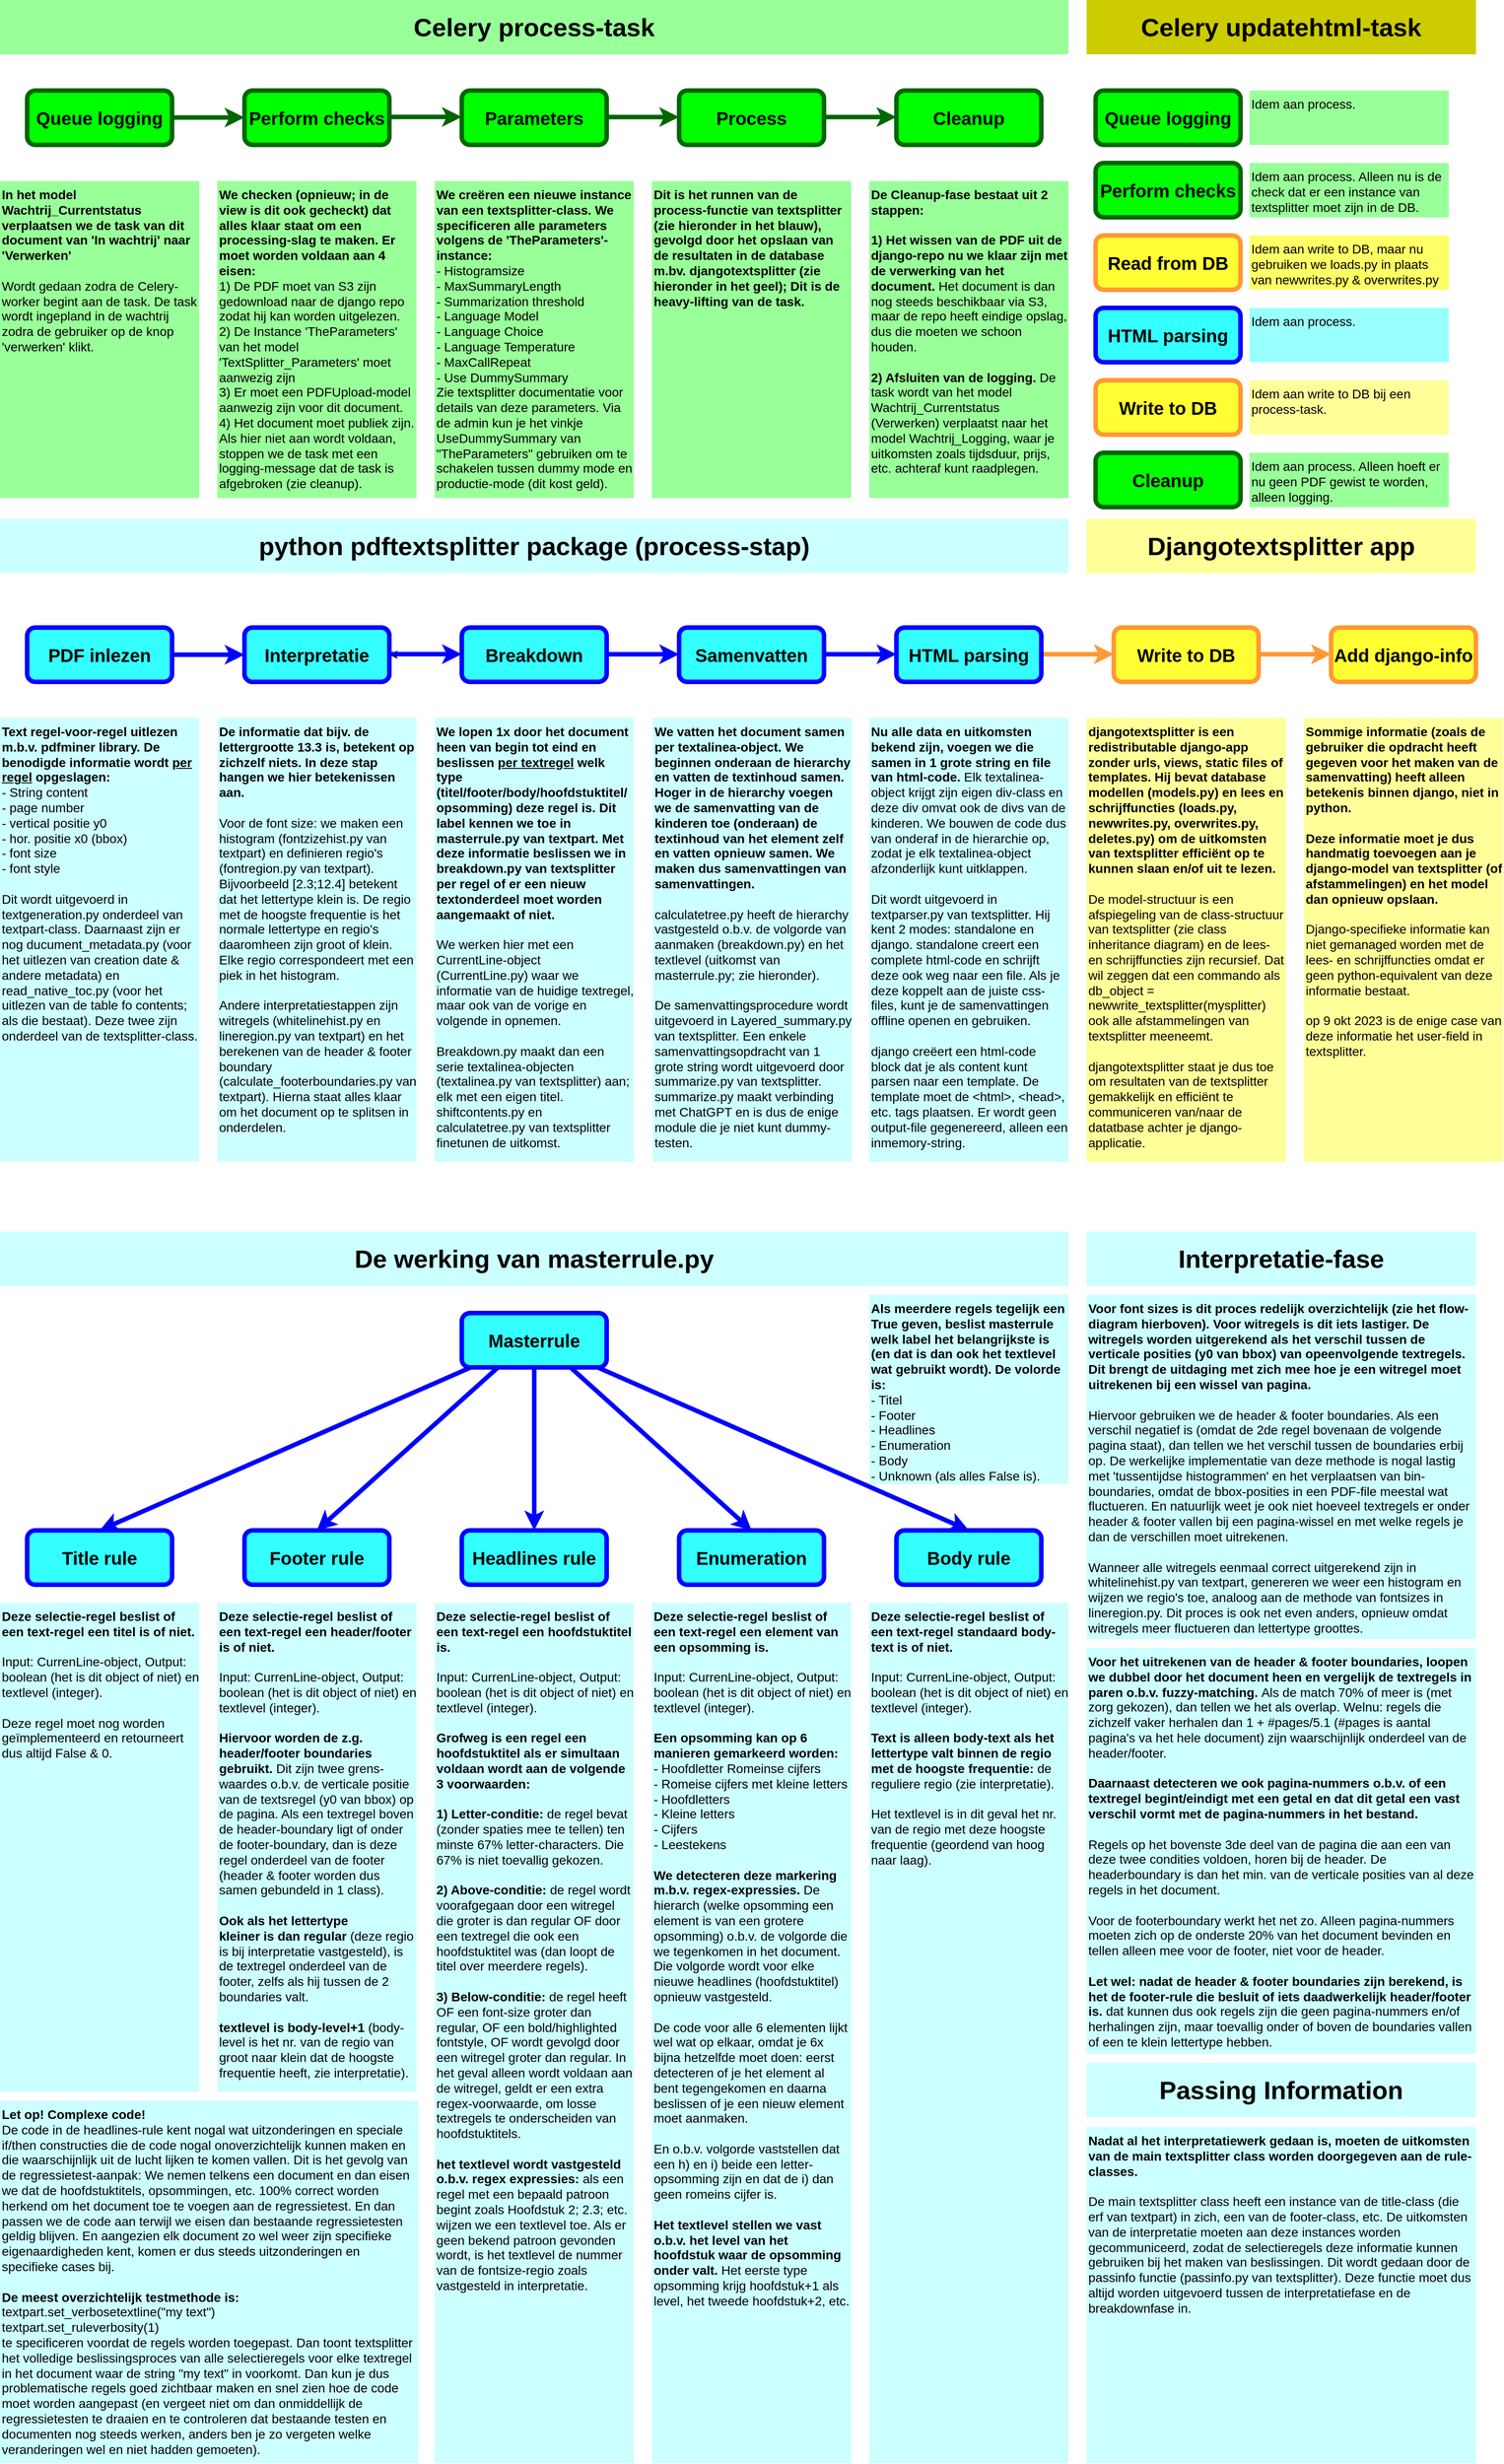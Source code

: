 <mxfile version="22.0.4" type="device">
  <diagram id="5iNx0ZU46_tYuDRQRulb" name="Page-1">
    <mxGraphModel dx="1605" dy="2081" grid="0" gridSize="10" guides="1" tooltips="1" connect="1" arrows="1" fold="1" page="0" pageScale="1" pageWidth="827" pageHeight="1169" math="0" shadow="0">
      <root>
        <mxCell id="0" />
        <mxCell id="1" parent="0" />
        <mxCell id="I-dlYKEXNDgs5K42s7pv-1" style="edgeStyle=orthogonalEdgeStyle;rounded=0;orthogonalLoop=1;jettySize=auto;html=1;exitX=1;exitY=0.5;exitDx=0;exitDy=0;entryX=0;entryY=0.5;entryDx=0;entryDy=0;strokeColor=#0000FF;strokeWidth=5;" parent="1" source="I-dlYKEXNDgs5K42s7pv-2" target="I-dlYKEXNDgs5K42s7pv-4" edge="1">
          <mxGeometry relative="1" as="geometry" />
        </mxCell>
        <mxCell id="I-dlYKEXNDgs5K42s7pv-2" value="PDF inlezen" style="rounded=1;whiteSpace=wrap;html=1;fontSize=20;fillColor=#33FFFF;strokeColor=#0000FF;strokeWidth=5;fontStyle=1" parent="1" vertex="1">
          <mxGeometry x="60" y="-377" width="160" height="60" as="geometry" />
        </mxCell>
        <mxCell id="I-dlYKEXNDgs5K42s7pv-3" value="python pdftextsplitter package (process-stap)" style="rounded=0;whiteSpace=wrap;html=1;fontSize=28;fontStyle=1;strokeColor=none;fillColor=#CCFFFF;" parent="1" vertex="1">
          <mxGeometry x="30" y="-497" width="1180" height="60" as="geometry" />
        </mxCell>
        <mxCell id="I-dlYKEXNDgs5K42s7pv-4" value="Interpretatie" style="rounded=1;whiteSpace=wrap;html=1;fontSize=20;fillColor=#33FFFF;strokeColor=#0000FF;strokeWidth=5;fontStyle=1" parent="1" vertex="1">
          <mxGeometry x="300" y="-377" width="160" height="60" as="geometry" />
        </mxCell>
        <mxCell id="I-dlYKEXNDgs5K42s7pv-5" value="" style="edgeStyle=orthogonalEdgeStyle;rounded=0;orthogonalLoop=1;jettySize=auto;html=1;" parent="1" source="I-dlYKEXNDgs5K42s7pv-6" target="I-dlYKEXNDgs5K42s7pv-55" edge="1">
          <mxGeometry relative="1" as="geometry" />
        </mxCell>
        <mxCell id="I-dlYKEXNDgs5K42s7pv-6" value="Breakdown" style="rounded=1;whiteSpace=wrap;html=1;fontSize=20;fillColor=#33FFFF;strokeColor=#0000FF;strokeWidth=5;fontStyle=1" parent="1" vertex="1">
          <mxGeometry x="540" y="-377" width="160" height="60" as="geometry" />
        </mxCell>
        <mxCell id="I-dlYKEXNDgs5K42s7pv-7" value="Samenvatten" style="rounded=1;whiteSpace=wrap;html=1;fontSize=20;fillColor=#33FFFF;strokeColor=#0000FF;strokeWidth=5;fontStyle=1" parent="1" vertex="1">
          <mxGeometry x="780" y="-377" width="160" height="60" as="geometry" />
        </mxCell>
        <mxCell id="I-dlYKEXNDgs5K42s7pv-9" style="edgeStyle=orthogonalEdgeStyle;rounded=0;orthogonalLoop=1;jettySize=auto;html=1;exitX=1;exitY=0.5;exitDx=0;exitDy=0;entryX=0;entryY=0.5;entryDx=0;entryDy=0;strokeColor=#0000FF;strokeWidth=5;" parent="1" edge="1">
          <mxGeometry relative="1" as="geometry">
            <mxPoint x="700" y="-347.5" as="sourcePoint" />
            <mxPoint x="780" y="-347.5" as="targetPoint" />
          </mxGeometry>
        </mxCell>
        <mxCell id="I-dlYKEXNDgs5K42s7pv-10" style="edgeStyle=orthogonalEdgeStyle;rounded=0;orthogonalLoop=1;jettySize=auto;html=1;exitX=1;exitY=0.5;exitDx=0;exitDy=0;entryX=0;entryY=0.5;entryDx=0;entryDy=0;strokeColor=#0000FF;strokeWidth=5;" parent="1" edge="1">
          <mxGeometry relative="1" as="geometry">
            <mxPoint x="940" y="-347.5" as="sourcePoint" />
            <mxPoint x="1020" y="-347.5" as="targetPoint" />
          </mxGeometry>
        </mxCell>
        <mxCell id="I-dlYKEXNDgs5K42s7pv-11" value="Djangotextsplitter app" style="rounded=0;whiteSpace=wrap;html=1;fontSize=28;fontStyle=1;strokeColor=none;fillColor=#FFFF99;" parent="1" vertex="1">
          <mxGeometry x="1230" y="-497" width="430" height="60" as="geometry" />
        </mxCell>
        <mxCell id="I-dlYKEXNDgs5K42s7pv-12" value="Write to DB" style="rounded=1;whiteSpace=wrap;html=1;fontSize=20;fillColor=#FFFF33;strokeColor=#FF9933;strokeWidth=5;fontStyle=1" parent="1" vertex="1">
          <mxGeometry x="1260" y="-377" width="160" height="60" as="geometry" />
        </mxCell>
        <mxCell id="I-dlYKEXNDgs5K42s7pv-13" value="Add django-info" style="rounded=1;whiteSpace=wrap;html=1;fontSize=20;fillColor=#FFFF33;strokeColor=#FF9933;strokeWidth=5;fontStyle=1" parent="1" vertex="1">
          <mxGeometry x="1500" y="-377" width="160" height="60" as="geometry" />
        </mxCell>
        <mxCell id="I-dlYKEXNDgs5K42s7pv-14" style="edgeStyle=orthogonalEdgeStyle;rounded=0;orthogonalLoop=1;jettySize=auto;html=1;exitX=1;exitY=0.5;exitDx=0;exitDy=0;entryX=0;entryY=0.5;entryDx=0;entryDy=0;strokeColor=#FF9933;strokeWidth=5;" parent="1" edge="1">
          <mxGeometry relative="1" as="geometry">
            <mxPoint x="1180" y="-347.5" as="sourcePoint" />
            <mxPoint x="1260" y="-347.5" as="targetPoint" />
          </mxGeometry>
        </mxCell>
        <mxCell id="I-dlYKEXNDgs5K42s7pv-15" style="edgeStyle=orthogonalEdgeStyle;rounded=0;orthogonalLoop=1;jettySize=auto;html=1;exitX=1;exitY=0.5;exitDx=0;exitDy=0;entryX=0;entryY=0.5;entryDx=0;entryDy=0;strokeColor=#FF9933;strokeWidth=5;" parent="1" edge="1">
          <mxGeometry relative="1" as="geometry">
            <mxPoint x="1420" y="-347.5" as="sourcePoint" />
            <mxPoint x="1500" y="-347.5" as="targetPoint" />
          </mxGeometry>
        </mxCell>
        <mxCell id="I-dlYKEXNDgs5K42s7pv-16" value="HTML parsing" style="rounded=1;whiteSpace=wrap;html=1;fontSize=20;fillColor=#33FFFF;strokeColor=#0000FF;strokeWidth=5;fontStyle=1" parent="1" vertex="1">
          <mxGeometry x="1020" y="-377" width="160" height="60" as="geometry" />
        </mxCell>
        <mxCell id="I-dlYKEXNDgs5K42s7pv-17" value="&lt;div&gt;&lt;b&gt;Text regel-voor-regel uitlezen m.b.v. pdfminer library. De benodigde informatie wordt &lt;u&gt;per regel&lt;/u&gt; opgeslagen:&lt;/b&gt;&lt;/div&gt;&lt;div&gt;- String content&lt;/div&gt;&lt;div&gt;- page number&lt;/div&gt;&lt;div&gt;- vertical positie y0&lt;/div&gt;&lt;div&gt;- hor. positie x0 (bbox)&lt;/div&gt;&lt;div&gt;- font size&lt;/div&gt;&lt;div&gt;- font style&lt;br&gt;&lt;/div&gt;&lt;div&gt;&lt;br&gt;&lt;/div&gt;&lt;div&gt;Dit wordt uitgevoerd in textgeneration.py onderdeel van textpart-class. Daarnaast zijn er nog ducument_metadata.py (voor het uitlezen van creation date &amp;amp; andere metadata) en read_native_toc.py (voor het uitlezen van de table fo contents; als die bestaat). Deze twee zijn onderdeel van de textsplitter-class.&lt;/div&gt;" style="rounded=0;whiteSpace=wrap;html=1;fontSize=14;fontStyle=0;strokeColor=none;fillColor=#CCFFFF;align=left;verticalAlign=top;" parent="1" vertex="1">
          <mxGeometry x="30" y="-277" width="220" height="490" as="geometry" />
        </mxCell>
        <mxCell id="I-dlYKEXNDgs5K42s7pv-18" value="&lt;div&gt;&lt;b&gt;De informatie dat bijv. de lettergrootte 13.3 is, betekent op zichzelf niets. In deze stap hangen we hier betekenissen aan. &lt;/b&gt;&lt;br&gt;&lt;/div&gt;&lt;div&gt;&lt;br&gt;&lt;/div&gt;&lt;div&gt;Voor de font size: we maken een histogram (fontzizehist.py van textpart) en definieren regio&#39;s (fontregion.py van textpart). Bijvoorbeeld [2.3;12.4] betekent dat het lettertype klein is. De regio met de hoogste frequentie is het normale lettertype en regio&#39;s daaromheen zijn groot of klein. Elke regio correspondeert met een piek in het histogram.&lt;/div&gt;&lt;div&gt;&lt;br&gt;&lt;/div&gt;&lt;div&gt;Andere interpretatiestappen zijn witregels (whitelinehist.py en lineregion.py van textpart) en het berekenen van de header &amp;amp; footer boundary (calculate_footerboundaries.py van textpart). Hierna staat alles klaar om het document op te splitsen in onderdelen.&lt;br&gt;&lt;/div&gt;&lt;div&gt;&lt;br&gt;&lt;/div&gt;" style="rounded=0;whiteSpace=wrap;html=1;fontSize=14;fontStyle=0;strokeColor=none;fillColor=#CCFFFF;align=left;verticalAlign=top;" parent="1" vertex="1">
          <mxGeometry x="270" y="-277" width="220" height="490" as="geometry" />
        </mxCell>
        <mxCell id="I-dlYKEXNDgs5K42s7pv-19" value="&lt;div&gt;&lt;b&gt;We lopen 1x door het document heen van begin tot eind en beslissen &lt;u&gt;per textregel&lt;/u&gt; welk type (titel/footer/body/hoofdstuktitel/&lt;/b&gt;&lt;/div&gt;&lt;div&gt;&lt;b&gt;opsomming) deze regel is. Dit label kennen we toe in masterrule.py van textpart. Met deze informatie beslissen we in breakdown.py van textsplitter per regel of er een nieuw textonderdeel moet worden aangemaakt of niet.&lt;/b&gt;&lt;/div&gt;&lt;div&gt;&lt;br&gt;&lt;/div&gt;&lt;div&gt;We werken hier met een CurrentLine-object (CurrentLine.py) waar we informatie van de huidige textregel, maar ook van de vorige en volgende in opnemen. &lt;br&gt;&lt;/div&gt;&lt;div&gt;&lt;br&gt;&lt;/div&gt;&lt;div&gt;Breakdown.py maakt dan een serie textalinea-objecten (textalinea.py van textsplitter) aan; elk met een eigen titel. shiftcontents.py en calculatetree.py van textsplitter finetunen de uitkomst.&lt;br&gt;&lt;/div&gt;" style="rounded=0;whiteSpace=wrap;html=1;fontSize=14;fontStyle=0;strokeColor=none;fillColor=#CCFFFF;align=left;verticalAlign=top;" parent="1" vertex="1">
          <mxGeometry x="510" y="-277" width="220" height="490" as="geometry" />
        </mxCell>
        <mxCell id="I-dlYKEXNDgs5K42s7pv-20" value="&lt;div&gt;&lt;b&gt;We vatten het document samen per textalinea-object.&amp;nbsp;&lt;span style=&quot;background-color: initial;&quot;&gt;We beginnen onderaan de hierarchy en vatten de textinhoud samen. Hoger in de hierarchy voegen we de samenvatting van de kinderen toe (onderaan) de textinhoud van het element zelf en vatten opnieuw samen. We maken dus samenvattingen van samenvattingen.&lt;/span&gt;&lt;/b&gt;&lt;/div&gt;&lt;div&gt;&lt;br&gt;&lt;/div&gt;&lt;div&gt;&lt;div style=&quot;border-color: var(--border-color);&quot;&gt;calculatetree.py heeft de hierarchy vastgesteld o.b.v. de volgorde van aanmaken (breakdown.py) en het textlevel (uitkomst van masterrule.py; zie hieronder).&lt;b style=&quot;border-color: var(--border-color);&quot;&gt;&amp;nbsp;&lt;/b&gt;&lt;/div&gt;&lt;/div&gt;&lt;div&gt;&lt;br&gt;&lt;/div&gt;&lt;div&gt;De samenvattingsprocedure wordt uitgevoerd in Layered_summary.py van textsplitter. Een enkele samenvattingsopdracht van 1 grote string wordt uitgevoerd door summarize.py van textsplitter. summarize.py maakt verbinding met ChatGPT en is dus de enige module die je niet kunt dummy-testen.&lt;br&gt;&lt;/div&gt;" style="rounded=0;whiteSpace=wrap;html=1;fontSize=14;fontStyle=0;strokeColor=none;fillColor=#CCFFFF;align=left;verticalAlign=top;" parent="1" vertex="1">
          <mxGeometry x="751" y="-277" width="220" height="490" as="geometry" />
        </mxCell>
        <mxCell id="I-dlYKEXNDgs5K42s7pv-21" value="&lt;div&gt;&lt;b&gt;Nu alle data en uitkomsten bekend zijn, voegen we die samen in 1 grote string en file van html-code.&lt;/b&gt; Elk textalinea-object krijgt zijn eigen div-class en deze div omvat ook de divs van de kinderen. We bouwen de code dus van onderaf in de hierarchie op, zodat je elk textalinea-object afzonderlijk kunt uitklappen.&lt;/div&gt;&lt;div&gt;&lt;br&gt;&lt;/div&gt;&lt;div&gt;Dit wordt uitgevoerd in textparser.py van textsplitter. Hij kent 2 modes: standalone en django. standalone creert een complete html-code en schrijft deze ook weg naar een file. Als je deze koppelt aan de juiste css-files, kunt je de samenvattingen offline openen en gebruiken.&lt;/div&gt;&lt;div&gt;&lt;br&gt;&lt;/div&gt;&lt;div&gt;django creëert een html-code block dat je als content kunt parsen naar een template. De template moet de &amp;lt;html&amp;gt;, &amp;lt;head&amp;gt;, etc. tags plaatsen. Er wordt geen output-file gegenereerd, alleen een inmemory-string.&lt;br&gt;&lt;/div&gt;" style="rounded=0;whiteSpace=wrap;html=1;fontSize=14;fontStyle=0;strokeColor=none;fillColor=#CCFFFF;align=left;verticalAlign=top;" parent="1" vertex="1">
          <mxGeometry x="990" y="-277" width="220" height="490" as="geometry" />
        </mxCell>
        <mxCell id="I-dlYKEXNDgs5K42s7pv-22" value="&lt;div&gt;&lt;b&gt;djangotextsplitter is een redistributable django-app zonder urls, views, static files of templates. Hij bevat database modellen (models.py) en lees en schrijffuncties (loads.py, newwrites.py, overwrites.py, deletes.py) om de uitkomsten van textsplitter efficiënt op te kunnen slaan en/of uit te lezen.&lt;/b&gt;&lt;/div&gt;&lt;div&gt;&lt;br&gt;&lt;/div&gt;&lt;div&gt;De model-structuur is een afspiegeling van de class-structuur van textsplitter (zie class inheritance diagram) en de lees- en schrijffuncties zijn recursief. Dat wil zeggen dat een commando als&lt;/div&gt;&lt;div&gt;db_object = newwrite_textsplitter(mysplitter) ook alle afstammelingen van textsplitter meeneemt. &lt;br&gt;&lt;/div&gt;&lt;div&gt;&lt;br&gt;&lt;/div&gt;&lt;div&gt;djangotextsplitter staat je dus toe om resultaten van de textsplitter gemakkelijk en efficiënt te communiceren van/naar de datatbase achter je django-applicatie.&lt;br&gt;&lt;/div&gt;" style="rounded=0;whiteSpace=wrap;html=1;fontSize=14;fontStyle=0;strokeColor=none;fillColor=#FFFF99;align=left;verticalAlign=top;fontColor=#000000;" parent="1" vertex="1">
          <mxGeometry x="1230" y="-277" width="220" height="490" as="geometry" />
        </mxCell>
        <mxCell id="I-dlYKEXNDgs5K42s7pv-24" value="De werking van masterrule.py" style="rounded=0;whiteSpace=wrap;html=1;fontSize=28;fontStyle=1;strokeColor=none;fillColor=#CCFFFF;" parent="1" vertex="1">
          <mxGeometry x="30" y="290" width="1180" height="60" as="geometry" />
        </mxCell>
        <mxCell id="I-dlYKEXNDgs5K42s7pv-25" value="Masterrule" style="rounded=1;whiteSpace=wrap;html=1;fontSize=20;fillColor=#33FFFF;strokeColor=#0000FF;strokeWidth=5;fontStyle=1" parent="1" vertex="1">
          <mxGeometry x="540" y="380" width="160" height="60" as="geometry" />
        </mxCell>
        <mxCell id="I-dlYKEXNDgs5K42s7pv-26" value="Title rule" style="rounded=1;whiteSpace=wrap;html=1;fontSize=20;fillColor=#33FFFF;strokeColor=#0000FF;strokeWidth=5;fontStyle=1" parent="1" vertex="1">
          <mxGeometry x="60" y="620" width="160" height="60" as="geometry" />
        </mxCell>
        <mxCell id="I-dlYKEXNDgs5K42s7pv-27" value="Footer rule" style="rounded=1;whiteSpace=wrap;html=1;fontSize=20;fillColor=#33FFFF;strokeColor=#0000FF;strokeWidth=5;fontStyle=1" parent="1" vertex="1">
          <mxGeometry x="300" y="620" width="160" height="60" as="geometry" />
        </mxCell>
        <mxCell id="I-dlYKEXNDgs5K42s7pv-28" value="Headlines rule" style="rounded=1;whiteSpace=wrap;html=1;fontSize=20;fillColor=#33FFFF;strokeColor=#0000FF;strokeWidth=5;fontStyle=1" parent="1" vertex="1">
          <mxGeometry x="540" y="620" width="160" height="60" as="geometry" />
        </mxCell>
        <mxCell id="I-dlYKEXNDgs5K42s7pv-29" value="Enumeration" style="rounded=1;whiteSpace=wrap;html=1;fontSize=20;fillColor=#33FFFF;strokeColor=#0000FF;strokeWidth=5;fontStyle=1" parent="1" vertex="1">
          <mxGeometry x="780" y="620" width="160" height="60" as="geometry" />
        </mxCell>
        <mxCell id="I-dlYKEXNDgs5K42s7pv-30" value="Body rule" style="rounded=1;whiteSpace=wrap;html=1;fontSize=20;fillColor=#33FFFF;strokeColor=#0000FF;strokeWidth=5;fontStyle=1" parent="1" vertex="1">
          <mxGeometry x="1020" y="620" width="160" height="60" as="geometry" />
        </mxCell>
        <mxCell id="I-dlYKEXNDgs5K42s7pv-31" value="" style="endArrow=classic;html=1;rounded=0;entryX=0.5;entryY=0;entryDx=0;entryDy=0;strokeColor=#0000FF;strokeWidth=5;" parent="1" target="I-dlYKEXNDgs5K42s7pv-26" edge="1">
          <mxGeometry width="50" height="50" relative="1" as="geometry">
            <mxPoint x="550" y="440" as="sourcePoint" />
            <mxPoint x="670" y="385" as="targetPoint" />
          </mxGeometry>
        </mxCell>
        <mxCell id="I-dlYKEXNDgs5K42s7pv-32" value="" style="endArrow=classic;html=1;rounded=0;entryX=0.5;entryY=0;entryDx=0;entryDy=0;exitX=0.25;exitY=1;exitDx=0;exitDy=0;strokeColor=#0000FF;strokeWidth=5;" parent="1" source="I-dlYKEXNDgs5K42s7pv-25" edge="1">
          <mxGeometry width="50" height="50" relative="1" as="geometry">
            <mxPoint x="780" y="440" as="sourcePoint" />
            <mxPoint x="380" y="620" as="targetPoint" />
          </mxGeometry>
        </mxCell>
        <mxCell id="I-dlYKEXNDgs5K42s7pv-33" value="" style="endArrow=classic;html=1;rounded=0;exitX=0.5;exitY=1;exitDx=0;exitDy=0;strokeColor=#0000FF;strokeWidth=5;entryX=0.5;entryY=0;entryDx=0;entryDy=0;" parent="1" source="I-dlYKEXNDgs5K42s7pv-25" target="I-dlYKEXNDgs5K42s7pv-28" edge="1">
          <mxGeometry width="50" height="50" relative="1" as="geometry">
            <mxPoint x="590" y="450" as="sourcePoint" />
            <mxPoint x="620" y="610" as="targetPoint" />
          </mxGeometry>
        </mxCell>
        <mxCell id="I-dlYKEXNDgs5K42s7pv-34" value="" style="endArrow=classic;html=1;rounded=0;entryX=0.5;entryY=0;entryDx=0;entryDy=0;exitX=0.75;exitY=1;exitDx=0;exitDy=0;strokeColor=#0000FF;strokeWidth=5;" parent="1" source="I-dlYKEXNDgs5K42s7pv-25" target="I-dlYKEXNDgs5K42s7pv-29" edge="1">
          <mxGeometry width="50" height="50" relative="1" as="geometry">
            <mxPoint x="590" y="450" as="sourcePoint" />
            <mxPoint x="390" y="630" as="targetPoint" />
          </mxGeometry>
        </mxCell>
        <mxCell id="I-dlYKEXNDgs5K42s7pv-35" value="" style="endArrow=classic;html=1;rounded=0;entryX=0.5;entryY=0;entryDx=0;entryDy=0;strokeColor=#0000FF;strokeWidth=5;" parent="1" target="I-dlYKEXNDgs5K42s7pv-30" edge="1">
          <mxGeometry width="50" height="50" relative="1" as="geometry">
            <mxPoint x="690" y="440" as="sourcePoint" />
            <mxPoint x="1000" y="610" as="targetPoint" />
          </mxGeometry>
        </mxCell>
        <mxCell id="I-dlYKEXNDgs5K42s7pv-36" value="&lt;div&gt;&lt;b&gt;Deze selectie-regel beslist of een text-regel een titel is of niet.&lt;br&gt;&lt;/b&gt;&lt;/div&gt;&lt;div&gt;&lt;br&gt;&lt;/div&gt;&lt;div&gt;Input: CurrenLine-object, Output: boolean (het is dit object of niet) en textlevel (integer).&lt;/div&gt;&lt;div&gt;&lt;br&gt;&lt;/div&gt;&lt;div&gt;Deze regel moet nog worden geïmplementeerd en retourneert dus altijd False &amp;amp; 0.&lt;br&gt;&lt;/div&gt;" style="rounded=0;whiteSpace=wrap;html=1;fontSize=14;fontStyle=0;strokeColor=none;fillColor=#CCFFFF;align=left;verticalAlign=top;" parent="1" vertex="1">
          <mxGeometry x="30" y="700" width="220" height="540" as="geometry" />
        </mxCell>
        <mxCell id="I-dlYKEXNDgs5K42s7pv-37" value="&lt;div&gt;&lt;b&gt;Deze selectie-regel beslist of een text-regel een header/footer is of niet.&lt;/b&gt;&lt;br&gt;&lt;/div&gt;&lt;div&gt;&lt;br&gt;&lt;/div&gt;&lt;div&gt;Input: CurrenLine-object, Output: boolean (het is dit object of niet) en textlevel (integer).&lt;/div&gt;&lt;div&gt;&lt;br&gt;&lt;/div&gt;&lt;div&gt;&lt;b&gt;Hiervoor worden de z.g. header/footer boundaries gebruikt.&lt;/b&gt; Dit zijn twee grens-waardes o.b.v. de verticale positie van de textsregel (y0 van bbox) op de pagina. Als een textregel boven de header-boundary ligt of onder de footer-boundary, dan is deze regel onderdeel van de footer (header &amp;amp; footer worden dus samen gebundeld in 1 class).&lt;/div&gt;&lt;div&gt;&lt;br&gt;&lt;/div&gt;&lt;div&gt;&lt;b&gt;Ook als het lettertype &lt;br&gt;&lt;/b&gt;&lt;/div&gt;&lt;div&gt;&lt;b&gt;kleiner is dan regular&lt;/b&gt; (deze regio is bij interpretatie vastgesteld), is de textregel onderdeel van de footer, zelfs als hij tussen de 2 boundaries valt. &lt;br&gt;&lt;/div&gt;&lt;div&gt;&lt;br&gt;&lt;/div&gt;&lt;div&gt;&lt;b&gt;textlevel is body-level+1&lt;/b&gt; (body-level is het nr. van de regio van groot naar klein dat de hoogste frequentie heeft, zie interpretatie).&lt;br&gt;&lt;/div&gt;" style="rounded=0;whiteSpace=wrap;html=1;fontSize=14;fontStyle=0;strokeColor=none;fillColor=#CCFFFF;align=left;verticalAlign=top;" parent="1" vertex="1">
          <mxGeometry x="270" y="700" width="220" height="540" as="geometry" />
        </mxCell>
        <mxCell id="I-dlYKEXNDgs5K42s7pv-38" value="&lt;div style=&quot;border-color: var(--border-color);&quot;&gt;&lt;b&gt;Deze selectie-regel beslist of een text-regel een hoofdstuktitel is.&lt;/b&gt;&lt;br&gt;&lt;/div&gt;&lt;div style=&quot;border-color: var(--border-color);&quot;&gt;&lt;br&gt;&lt;/div&gt;&lt;div style=&quot;border-color: var(--border-color);&quot;&gt;Input: CurrenLine-object, Output: boolean (het is dit object of niet) en textlevel (integer).&lt;/div&gt;&lt;div style=&quot;border-color: var(--border-color);&quot;&gt;&lt;br style=&quot;border-color: var(--border-color);&quot;&gt;&lt;/div&gt;&lt;div style=&quot;border-color: var(--border-color);&quot;&gt;&lt;b&gt;Grofweg is een regel een hoofdstuktitel als er simultaan voldaan wordt aan de volgende 3 voorwaarden:&lt;/b&gt;&lt;/div&gt;&lt;div style=&quot;border-color: var(--border-color);&quot;&gt;&lt;br style=&quot;border-color: var(--border-color);&quot;&gt;&lt;/div&gt;&lt;div style=&quot;border-color: var(--border-color);&quot;&gt;&lt;b&gt;1) Letter-conditie:&lt;/b&gt; de regel bevat (zonder spaties mee te tellen) ten minste 67% letter-characters. Die 67% is niet toevallig gekozen.&lt;/div&gt;&lt;div style=&quot;border-color: var(--border-color);&quot;&gt;&lt;br style=&quot;border-color: var(--border-color);&quot;&gt;&lt;/div&gt;&lt;div style=&quot;border-color: var(--border-color);&quot;&gt;&lt;b&gt;2) Above-conditie: &lt;/b&gt;de regel wordt voorafgegaan door een witregel die groter is dan regular OF door een textregel die ook een hoofdstuktitel was (dan loopt de titel over meerdere regels).&lt;/div&gt;&lt;div style=&quot;border-color: var(--border-color);&quot;&gt;&lt;br style=&quot;border-color: var(--border-color);&quot;&gt;&lt;/div&gt;&lt;div style=&quot;border-color: var(--border-color);&quot;&gt;&lt;b&gt;3) Below-conditie: &lt;/b&gt;de regel heeft OF een font-size groter dan regular, OF een bold/highlighted fontstyle, OF wordt gevolgd door een witregel groter dan regular. In het geval alleen wordt voldaan aan de witregel, geldt er een extra regex-voorwaarde, om losse textregels te onderscheiden van hoofdstuktitels.&lt;/div&gt;&lt;div style=&quot;border-color: var(--border-color);&quot;&gt;&lt;br style=&quot;border-color: var(--border-color);&quot;&gt;&lt;/div&gt;&lt;div style=&quot;border-color: var(--border-color);&quot;&gt;&lt;b&gt;het textlevel wordt vastgesteld o.b.v. regex expressies:&lt;/b&gt; als een regel met een bepaald patroon begint zoals Hoofdstuk 2; 2.3; etc. wijzen we een textlevel toe. Als er geen bekend patroon gevonden wordt, is het textlevel de nummer van de fontsize-regio zoals vastgesteld in interpretatie.&lt;br style=&quot;border-color: var(--border-color);&quot;&gt;&lt;/div&gt;&lt;div style=&quot;border-color: var(--border-color);&quot;&gt;&lt;br style=&quot;border-color: var(--border-color);&quot;&gt;&lt;/div&gt;&lt;div style=&quot;border-color: var(--border-color);&quot;&gt;&lt;br style=&quot;border-color: var(--border-color);&quot;&gt;&lt;/div&gt;" style="rounded=0;whiteSpace=wrap;html=1;fontSize=14;fontStyle=0;strokeColor=none;fillColor=#CCFFFF;align=left;verticalAlign=top;" parent="1" vertex="1">
          <mxGeometry x="510" y="700" width="220" height="950" as="geometry" />
        </mxCell>
        <mxCell id="I-dlYKEXNDgs5K42s7pv-39" value="&lt;div style=&quot;border-color: var(--border-color);&quot;&gt;&lt;b&gt;Deze selectie-regel beslist of een text-regel standaard body-text is of niet.&lt;/b&gt;&lt;br&gt;&lt;/div&gt;&lt;div style=&quot;border-color: var(--border-color);&quot;&gt;&lt;br&gt;&lt;/div&gt;&lt;div style=&quot;border-color: var(--border-color);&quot;&gt;Input: CurrenLine-object, Output: boolean (het is dit object of niet) en textlevel (integer).&lt;/div&gt;&lt;div style=&quot;border-color: var(--border-color);&quot;&gt;&lt;br style=&quot;border-color: var(--border-color);&quot;&gt;&lt;/div&gt;&lt;div style=&quot;border-color: var(--border-color);&quot;&gt;&lt;b&gt;Text is alleen body-text als het lettertype valt binnen de regio met de hoogste frequentie:&lt;/b&gt; de reguliere regio (zie interpretatie).&lt;/div&gt;&lt;div style=&quot;border-color: var(--border-color);&quot;&gt;&lt;br style=&quot;border-color: var(--border-color);&quot;&gt;&lt;/div&gt;&lt;div style=&quot;border-color: var(--border-color);&quot;&gt;Het textlevel is in dit geval het nr. van de regio met deze hoogste frequentie (geordend van hoog naar laag).&lt;/div&gt;" style="rounded=0;whiteSpace=wrap;html=1;fontSize=14;fontStyle=0;strokeColor=none;fillColor=#CCFFFF;align=left;verticalAlign=top;" parent="1" vertex="1">
          <mxGeometry x="990" y="700" width="220" height="950" as="geometry" />
        </mxCell>
        <mxCell id="I-dlYKEXNDgs5K42s7pv-40" value="&lt;div&gt;&lt;div style=&quot;border-color: var(--border-color);&quot;&gt;&lt;b&gt;Deze selectie-regel beslist of een text-regel een element van een opsomming is.&lt;/b&gt;&lt;br&gt;&lt;/div&gt;&lt;div style=&quot;border-color: var(--border-color);&quot;&gt;&lt;br&gt;&lt;/div&gt;&lt;div style=&quot;border-color: var(--border-color);&quot;&gt;Input: CurrenLine-object, Output: boolean (het is dit object of niet) en textlevel (integer).&lt;/div&gt;&lt;div style=&quot;border-color: var(--border-color);&quot;&gt;&lt;br style=&quot;border-color: var(--border-color);&quot;&gt;&lt;/div&gt;&lt;div style=&quot;border-color: var(--border-color);&quot;&gt;&lt;b&gt;Een opsomming kan op 6 manieren gemarkeerd worden:&lt;/b&gt;&lt;/div&gt;&lt;div style=&quot;border-color: var(--border-color);&quot;&gt;- Hoofdletter Romeinse cijfers&lt;/div&gt;&lt;div style=&quot;border-color: var(--border-color);&quot;&gt;- Romeise cijfers met kleine letters&lt;/div&gt;&lt;div style=&quot;border-color: var(--border-color);&quot;&gt;- Hoofdletters&lt;br style=&quot;border-color: var(--border-color);&quot;&gt;&lt;/div&gt;&lt;div style=&quot;border-color: var(--border-color);&quot;&gt;- Kleine letters&lt;/div&gt;&lt;div style=&quot;border-color: var(--border-color);&quot;&gt;- Cijfers&lt;/div&gt;&lt;div style=&quot;border-color: var(--border-color);&quot;&gt;- Leestekens&lt;/div&gt;&lt;div style=&quot;border-color: var(--border-color);&quot;&gt;&lt;br style=&quot;border-color: var(--border-color);&quot;&gt;&lt;/div&gt;&lt;div style=&quot;border-color: var(--border-color);&quot;&gt;&lt;b&gt;We detecteren deze markering m.b.v. regex-expressies. &lt;/b&gt;De hierarch (welke opsomming een element is van een grotere opsomming) o.b.v. de volgorde die we tegenkomen in het document. Die volgorde wordt voor elke nieuwe headlines (hoofdstuktitel) opnieuw vastgesteld.&lt;/div&gt;&lt;div style=&quot;border-color: var(--border-color);&quot;&gt;&lt;br style=&quot;border-color: var(--border-color);&quot;&gt;&lt;/div&gt;&lt;div style=&quot;border-color: var(--border-color);&quot;&gt;De code voor alle 6 elementen lijkt wel wat op elkaar, omdat je 6x bijna hetzelfde moet doen: eerst detecteren of je het element al bent tegengekomen en daarna beslissen of je een nieuw element moet aanmaken.&lt;/div&gt;&lt;div style=&quot;border-color: var(--border-color);&quot;&gt;&lt;br style=&quot;border-color: var(--border-color);&quot;&gt;&lt;/div&gt;&lt;div style=&quot;border-color: var(--border-color);&quot;&gt;En o.b.v. volgorde vaststellen dat een h) en i) beide een letter-opsomming zijn en dat de i) dan geen romeins cijfer is.&lt;/div&gt;&lt;div style=&quot;border-color: var(--border-color);&quot;&gt;&lt;br style=&quot;border-color: var(--border-color);&quot;&gt;&lt;/div&gt;&lt;div style=&quot;border-color: var(--border-color);&quot;&gt;&lt;b&gt;Het textlevel stellen we vast o.b.v. het level van het hoofdstuk waar de opsomming onder valt.&lt;/b&gt; Het eerste type opsomming krijg hoofdstuk+1 als level, het tweede hoofdstuk+2, etc.&lt;/div&gt;&lt;/div&gt;" style="rounded=0;whiteSpace=wrap;html=1;fontSize=14;fontStyle=0;strokeColor=none;fillColor=#CCFFFF;align=left;verticalAlign=top;" parent="1" vertex="1">
          <mxGeometry x="750" y="700" width="220" height="950" as="geometry" />
        </mxCell>
        <mxCell id="I-dlYKEXNDgs5K42s7pv-41" value="&lt;div&gt;&lt;b&gt;Let op! Complexe code!&lt;/b&gt;&lt;br&gt;&lt;/div&gt;&lt;div&gt;De code in de headlines-rule kent nogal wat uitzonderingen en speciale if/then constructies die de code nogal onoverzichtelijk kunnen maken en die waarschijnlijk uit de lucht lijken te komen vallen. Dit is het gevolg van de regressietest-aanpak: We nemen telkens een document en dan eisen we dat de hoofdstuktitels, opsommingen, etc. 100% correct worden herkend om het document toe te voegen aan de regressietest. En dan passen we de code aan terwijl we eisen dan bestaande regressietesten geldig blijven. En aangezien elk document zo wel weer zijn specifieke eigenaardigheden kent, komen er dus steeds uitzonderingen en specifieke cases bij.&lt;/div&gt;&lt;div&gt;&lt;br&gt;&lt;/div&gt;&lt;div&gt;&lt;b&gt;De meest overzichtelijk testmethode is:&lt;/b&gt;&lt;br&gt;&lt;/div&gt;&lt;div&gt;textpart.set_verbosetextline(&quot;my text&quot;)&lt;/div&gt;&lt;div&gt;textpart.set_ruleverbosity(1)&lt;/div&gt;&lt;div&gt;te specificeren voordat de regels worden toegepast. Dan toont textsplitter het volledige beslissingsproces van alle selectieregels voor elke textregel in het document waar de string &quot;my text&quot; in voorkomt. Dan kun je dus problematische regels goed zichtbaar maken en snel zien hoe de code moet worden aangepast (en vergeet niet om dan onmiddellijk de regressietesten te draaien en te controleren dat bestaande testen en documenten nog steeds werken, anders ben je zo vergeten welke veranderingen wel en niet hadden gemoeten).&lt;br&gt;&lt;/div&gt;" style="rounded=0;whiteSpace=wrap;html=1;fontSize=14;fontStyle=0;strokeColor=none;fillColor=#CCFFFF;align=left;verticalAlign=top;" parent="1" vertex="1">
          <mxGeometry x="30" y="1250" width="462" height="400" as="geometry" />
        </mxCell>
        <mxCell id="I-dlYKEXNDgs5K42s7pv-42" style="edgeStyle=orthogonalEdgeStyle;rounded=0;orthogonalLoop=1;jettySize=auto;html=1;exitX=1;exitY=0.5;exitDx=0;exitDy=0;entryX=0;entryY=0.5;entryDx=0;entryDy=0;strokeColor=#0000FF;strokeWidth=5;" parent="1" edge="1">
          <mxGeometry relative="1" as="geometry">
            <mxPoint x="460" y="-347.63" as="sourcePoint" />
            <mxPoint x="540" y="-347.63" as="targetPoint" />
          </mxGeometry>
        </mxCell>
        <mxCell id="I-dlYKEXNDgs5K42s7pv-43" value="&lt;div&gt;&lt;b&gt;Als meerdere regels tegelijk een True geven, beslist masterrule welk label het belangrijkste is (en dat is dan ook het textlevel wat gebruikt wordt). De volorde is:&lt;/b&gt;&lt;/div&gt;&lt;div&gt;- Titel&lt;/div&gt;&lt;div&gt;- Footer&lt;/div&gt;&lt;div&gt;- Headlines&lt;/div&gt;&lt;div&gt;- Enumeration&lt;/div&gt;&lt;div&gt;- Body&lt;/div&gt;&lt;div&gt;- Unknown (als alles False is).&lt;br&gt;&lt;/div&gt;&lt;div&gt;&lt;br&gt;&lt;/div&gt;" style="rounded=0;whiteSpace=wrap;html=1;fontSize=14;fontStyle=0;strokeColor=none;fillColor=#CCFFFF;align=left;verticalAlign=top;" parent="1" vertex="1">
          <mxGeometry x="990" y="360" width="220" height="209" as="geometry" />
        </mxCell>
        <mxCell id="I-dlYKEXNDgs5K42s7pv-44" value="Interpretatie-fase" style="rounded=0;whiteSpace=wrap;html=1;fontSize=28;fontStyle=1;strokeColor=none;fillColor=#CCFFFF;" parent="1" vertex="1">
          <mxGeometry x="1230" y="290" width="430" height="60" as="geometry" />
        </mxCell>
        <mxCell id="I-dlYKEXNDgs5K42s7pv-45" value="&lt;div&gt;&lt;b&gt;Voor font sizes is dit proces redelijk overzichtelijk (zie het flow-diagram hierboven). Voor witregels is dit iets lastiger. De witregels worden uitgerekend als het verschil tussen de verticale posities (y0 van bbox) van opeenvolgende textregels. Dit brengt de uitdaging met zich mee hoe je een witregel moet uitrekenen bij een wissel van pagina.&lt;/b&gt;&lt;/div&gt;&lt;div&gt;&lt;br&gt;&lt;/div&gt;&lt;div&gt;Hiervoor gebruiken we de header &amp;amp; footer boundaries. Als een verschil negatief is (omdat de 2de regel bovenaan de volgende pagina staat), dan tellen we het verschil tussen de boundaries erbij op. De werkelijke implementatie van deze methode is nogal lastig met &#39;tussentijdse histogrammen&#39; en het verplaatsen van bin-boundaries, omdat de bbox-posities in een PDF-file meestal wat fluctueren. En natuurlijk weet je ook niet hoeveel textregels er onder header &amp;amp; footer vallen bij een pagina-wissel en met welke regels je dan de verschillen moet uitrekenen.&lt;/div&gt;&lt;div&gt;&lt;br&gt;&lt;/div&gt;&lt;div&gt;Wanneer alle witregels eenmaal correct uitgerekend zijn in whitelinehist.py van textpart, genereren we weer een histogram en wijzen we regio&#39;s toe, analoog aan de methode van fontsizes in lineregion.py. Dit proces is ook net even anders, opnieuw omdat witregels meer fluctueren dan lettertype groottes.&lt;/div&gt;&lt;div&gt;&lt;br&gt;&lt;/div&gt;" style="rounded=0;whiteSpace=wrap;html=1;fontSize=14;fontStyle=0;strokeColor=none;fillColor=#CCFFFF;align=left;verticalAlign=top;" parent="1" vertex="1">
          <mxGeometry x="1230" y="360" width="430" height="380" as="geometry" />
        </mxCell>
        <mxCell id="I-dlYKEXNDgs5K42s7pv-46" value="&lt;div&gt;&lt;b&gt;Voor het uitrekenen van de header &amp;amp; footer boundaries, loopen we dubbel door het document heen en vergelijk de textregels in paren o.b.v. fuzzy-matching. &lt;/b&gt;Als de match 70% of meer is (met zorg gekozen), dan tellen we het als overlap. Welnu: regels die zichzelf vaker herhalen dan 1 + #pages/5.1 (#pages is aantal pagina&#39;s va het hele document) zijn waarschijnlijk onderdeel van de header/footer.&lt;/div&gt;&lt;div&gt;&lt;br&gt;&lt;/div&gt;&lt;div&gt;&lt;b&gt;Daarnaast detecteren we ook pagina-nummers o.b.v. of een textregel begint/eindigt met een getal en dat dit getal een vast verschil vormt met de pagina-nummers in het bestand.&lt;/b&gt;&lt;/div&gt;&lt;div&gt;&lt;br&gt;&lt;/div&gt;&lt;div&gt;Regels op het bovenste 3de deel van de pagina die aan een van deze twee condities voldoen, horen bij de header. De headerboundary is dan het min. van de verticale posities van al deze regels in het document.&lt;/div&gt;&lt;div&gt;&lt;br&gt;&lt;/div&gt;&lt;div&gt;Voor de footerboundary werkt het net zo. Alleen pagina-nummers moeten zich op de onderste 20% van het document bevinden en tellen alleen mee voor de footer, niet voor de header.&lt;/div&gt;&lt;div&gt;&lt;br&gt;&lt;/div&gt;&lt;div&gt;&lt;b&gt;Let wel: nadat de header &amp;amp; footer boundaries zijn berekend, is het de footer-rule die besluit of iets daadwerkelijk header/footer is. &lt;/b&gt;dat kunnen dus ook regels zijn die geen pagina-nummers en/of herhalingen zijn, maar toevallig onder of boven de boundaries vallen of een te klein lettertype hebben.&lt;br&gt;&lt;/div&gt;" style="rounded=0;whiteSpace=wrap;html=1;fontSize=14;fontStyle=0;strokeColor=none;fillColor=#CCFFFF;align=left;verticalAlign=top;" parent="1" vertex="1">
          <mxGeometry x="1230" y="750" width="430" height="448" as="geometry" />
        </mxCell>
        <mxCell id="I-dlYKEXNDgs5K42s7pv-47" value="&lt;b&gt;Nadat al het interpretatiewerk gedaan is, moeten de uitkomsten van de main textsplitter class worden doorgegeven aan de rule-classes.&lt;/b&gt; &lt;br&gt;&lt;br&gt;De main textsplitter class heeft een instance van de title-class (die erf van textpart) in zich, een van de footer-class, etc. De uitkomsten van de interpretatie moeten aan deze instances worden gecommuniceerd, zodat de selectieregels deze informatie kunnen gebruiken bij het maken van beslissingen. Dit wordt gedaan door de passinfo functie (passinfo.py van textsplitter). Deze functie moet dus altijd worden uitgevoerd tussen de interpretatiefase en de breakdownfase in." style="rounded=0;whiteSpace=wrap;html=1;fontSize=14;fontStyle=0;strokeColor=none;fillColor=#CCFFFF;align=left;verticalAlign=top;" parent="1" vertex="1">
          <mxGeometry x="1230" y="1279" width="430" height="371" as="geometry" />
        </mxCell>
        <mxCell id="I-dlYKEXNDgs5K42s7pv-48" value="Passing Information" style="rounded=0;whiteSpace=wrap;html=1;fontSize=28;fontStyle=1;strokeColor=none;fillColor=#CCFFFF;" parent="1" vertex="1">
          <mxGeometry x="1230" y="1208" width="430" height="60" as="geometry" />
        </mxCell>
        <mxCell id="I-dlYKEXNDgs5K42s7pv-49" value="Queue logging" style="rounded=1;whiteSpace=wrap;html=1;fontSize=20;fillColor=#00FF00;strokeColor=#006600;strokeWidth=5;fontStyle=1" parent="1" vertex="1">
          <mxGeometry x="60" y="-970" width="160" height="60" as="geometry" />
        </mxCell>
        <mxCell id="I-dlYKEXNDgs5K42s7pv-50" value="Celery process-task" style="rounded=0;whiteSpace=wrap;html=1;fontSize=28;fontStyle=1;strokeColor=none;fillColor=#99FF99;" parent="1" vertex="1">
          <mxGeometry x="30" y="-1070" width="1180" height="60" as="geometry" />
        </mxCell>
        <mxCell id="I-dlYKEXNDgs5K42s7pv-51" value="Perform checks" style="rounded=1;whiteSpace=wrap;html=1;fontSize=20;fillColor=#00FF00;strokeColor=#006600;strokeWidth=5;fontStyle=1" parent="1" vertex="1">
          <mxGeometry x="300" y="-970" width="160" height="60" as="geometry" />
        </mxCell>
        <mxCell id="I-dlYKEXNDgs5K42s7pv-52" value="Parameters" style="rounded=1;whiteSpace=wrap;html=1;fontSize=20;fillColor=#00FF00;strokeColor=#006600;strokeWidth=5;fontStyle=1" parent="1" vertex="1">
          <mxGeometry x="540" y="-970" width="160" height="60" as="geometry" />
        </mxCell>
        <mxCell id="I-dlYKEXNDgs5K42s7pv-53" value="Process" style="rounded=1;whiteSpace=wrap;html=1;fontSize=20;fillColor=#00FF00;strokeColor=#006600;strokeWidth=5;fontStyle=1" parent="1" vertex="1">
          <mxGeometry x="780" y="-970" width="160" height="60" as="geometry" />
        </mxCell>
        <mxCell id="I-dlYKEXNDgs5K42s7pv-54" value="Cleanup" style="rounded=1;whiteSpace=wrap;html=1;fontSize=20;fillColor=#00FF00;strokeColor=#006600;strokeWidth=5;fontStyle=1" parent="1" vertex="1">
          <mxGeometry x="1020" y="-970" width="160" height="60" as="geometry" />
        </mxCell>
        <mxCell id="I-dlYKEXNDgs5K42s7pv-55" value="Interpretatie" style="rounded=1;whiteSpace=wrap;html=1;fontSize=20;fillColor=#33FFFF;strokeColor=#0000FF;strokeWidth=5;fontStyle=1" parent="1" vertex="1">
          <mxGeometry x="300" y="-377" width="160" height="60" as="geometry" />
        </mxCell>
        <mxCell id="I-dlYKEXNDgs5K42s7pv-56" style="edgeStyle=orthogonalEdgeStyle;rounded=0;orthogonalLoop=1;jettySize=auto;html=1;exitX=1;exitY=0.5;exitDx=0;exitDy=0;entryX=0;entryY=0.5;entryDx=0;entryDy=0;strokeColor=#006600;strokeWidth=5;" parent="1" edge="1">
          <mxGeometry relative="1" as="geometry">
            <mxPoint x="220" y="-940.21" as="sourcePoint" />
            <mxPoint x="300" y="-940.21" as="targetPoint" />
          </mxGeometry>
        </mxCell>
        <mxCell id="I-dlYKEXNDgs5K42s7pv-57" style="edgeStyle=orthogonalEdgeStyle;rounded=0;orthogonalLoop=1;jettySize=auto;html=1;exitX=1;exitY=0.5;exitDx=0;exitDy=0;entryX=0;entryY=0.5;entryDx=0;entryDy=0;strokeColor=#006600;strokeWidth=5;" parent="1" edge="1">
          <mxGeometry relative="1" as="geometry">
            <mxPoint x="700" y="-940.71" as="sourcePoint" />
            <mxPoint x="780" y="-940.71" as="targetPoint" />
          </mxGeometry>
        </mxCell>
        <mxCell id="I-dlYKEXNDgs5K42s7pv-58" style="edgeStyle=orthogonalEdgeStyle;rounded=0;orthogonalLoop=1;jettySize=auto;html=1;exitX=1;exitY=0.5;exitDx=0;exitDy=0;entryX=0;entryY=0.5;entryDx=0;entryDy=0;strokeColor=#006600;strokeWidth=5;" parent="1" edge="1">
          <mxGeometry relative="1" as="geometry">
            <mxPoint x="940" y="-940.71" as="sourcePoint" />
            <mxPoint x="1020" y="-940.71" as="targetPoint" />
          </mxGeometry>
        </mxCell>
        <mxCell id="I-dlYKEXNDgs5K42s7pv-59" style="edgeStyle=orthogonalEdgeStyle;rounded=0;orthogonalLoop=1;jettySize=auto;html=1;exitX=1;exitY=0.5;exitDx=0;exitDy=0;entryX=0;entryY=0.5;entryDx=0;entryDy=0;strokeColor=#006600;strokeWidth=5;" parent="1" edge="1">
          <mxGeometry relative="1" as="geometry">
            <mxPoint x="460" y="-940.84" as="sourcePoint" />
            <mxPoint x="540" y="-940.84" as="targetPoint" />
          </mxGeometry>
        </mxCell>
        <mxCell id="I-dlYKEXNDgs5K42s7pv-60" value="&lt;b&gt;In het model Wachtrij_Currentstatus verplaatsen we de task van dit document van &#39;In wachtrij&#39; naar &#39;Verwerken&#39;&lt;/b&gt;&lt;br&gt;&lt;br&gt;Wordt gedaan zodra de Celery-worker begint aan de task. De task wordt ingepland in de wachtrij zodra de gebruiker op de knop &#39;verwerken&#39; klikt." style="rounded=0;whiteSpace=wrap;html=1;fontSize=14;fontStyle=0;strokeColor=none;fillColor=#99FF99;align=left;verticalAlign=top;" parent="1" vertex="1">
          <mxGeometry x="30" y="-870" width="220" height="350" as="geometry" />
        </mxCell>
        <mxCell id="I-dlYKEXNDgs5K42s7pv-61" value="&lt;div&gt;&lt;b&gt;We checken (opnieuw; in de view is dit ook gecheckt) dat alles klaar staat om een processing-slag te maken. Er moet worden voldaan aan 4 eisen:&lt;/b&gt;&lt;/div&gt;&lt;div&gt;1) De PDF moet van S3 zijn gedownload naar de django repo zodat hij kan worden uitgelezen.&lt;/div&gt;&lt;div&gt;2) De Instance &#39;TheParameters&#39; van het model &#39;TextSplitter_Parameters&#39; moet aanwezig zijn&lt;/div&gt;&lt;div&gt;3) Er moet een PDFUpload-model aanwezig zijn voor dit document.&lt;/div&gt;&lt;div&gt;4) Het document moet publiek zijn.&lt;/div&gt;&lt;div&gt;Als hier niet aan wordt voldaan, stoppen we de task met een logging-message dat de task is afgebroken (zie cleanup).&lt;br&gt;&lt;/div&gt;" style="rounded=0;whiteSpace=wrap;html=1;fontSize=14;fontStyle=0;strokeColor=none;fillColor=#99FF99;align=left;verticalAlign=top;" parent="1" vertex="1">
          <mxGeometry x="270" y="-870" width="220" height="350" as="geometry" />
        </mxCell>
        <mxCell id="I-dlYKEXNDgs5K42s7pv-62" value="&lt;div&gt;&lt;b&gt;We creëren een nieuwe instance van een textsplitter-class. We specificeren alle parameters volgens de &#39;TheParameters&#39;-instance:&lt;/b&gt;&lt;/div&gt;&lt;div&gt;- Histogramsize &lt;br&gt;&lt;/div&gt;&lt;div&gt;- MaxSummaryLength&lt;br&gt;&lt;/div&gt;&lt;div&gt;- Summarization threshold&lt;/div&gt;&lt;div&gt;- Language Model&lt;/div&gt;&lt;div&gt;- Language Choice&lt;/div&gt;&lt;div&gt;- Language Temperature&lt;/div&gt;&lt;div&gt;- MaxCallRepeat&lt;/div&gt;&lt;div&gt;- Use DummySummary&lt;/div&gt;&lt;div&gt;Zie textsplitter documentatie voor details van deze parameters. Via de admin kun je het vinkje UseDummySummary van &quot;TheParameters&quot; gebruiken om te schakelen tussen dummy mode en productie-mode (dit kost geld).&lt;br&gt;&lt;/div&gt;" style="rounded=0;whiteSpace=wrap;html=1;fontSize=14;fontStyle=0;strokeColor=none;fillColor=#99FF99;align=left;verticalAlign=top;" parent="1" vertex="1">
          <mxGeometry x="510" y="-870" width="220" height="350" as="geometry" />
        </mxCell>
        <mxCell id="I-dlYKEXNDgs5K42s7pv-63" value="&lt;b&gt;Dit is het runnen van de process-functie van textsplitter (zie hieronder in het blauw), gevolgd door het opslaan van de resultaten in de database m.bv. djangotextsplitter (zie hieronder in het geel); Dit is de heavy-lifting van de task.&amp;nbsp;&lt;/b&gt;" style="rounded=0;whiteSpace=wrap;html=1;fontSize=14;fontStyle=0;strokeColor=none;fillColor=#99FF99;align=left;verticalAlign=top;" parent="1" vertex="1">
          <mxGeometry x="750" y="-870" width="220" height="350" as="geometry" />
        </mxCell>
        <mxCell id="I-dlYKEXNDgs5K42s7pv-64" value="&lt;div&gt;&lt;b&gt;De Cleanup-fase bestaat uit 2 stappen:&lt;/b&gt;&lt;/div&gt;&lt;div&gt;&lt;b&gt;&lt;br&gt;&lt;/b&gt;&lt;/div&gt;&lt;div&gt;&lt;b&gt;1) Het wissen van de PDF uit de django-repo nu we klaar zijn met de verwerking van het document.&lt;/b&gt; Het document is dan nog steeds beschikbaar via S3, maar de repo heeft eindige opslag, dus die moeten we schoon houden.&lt;/div&gt;&lt;div&gt;&lt;br&gt;&lt;/div&gt;&lt;div&gt;&lt;b&gt;2) Afsluiten van de logging. &lt;/b&gt;De task wordt van het model Wachtrij_Currentstatus (Verwerken) verplaatst naar het model Wachtrij_Logging, waar je uitkomsten zoals tijdsduur, prijs, etc. achteraf kunt raadplegen.&lt;br&gt;&lt;/div&gt;" style="rounded=0;whiteSpace=wrap;html=1;fontSize=14;fontStyle=0;strokeColor=none;fillColor=#99FF99;align=left;verticalAlign=top;" parent="1" vertex="1">
          <mxGeometry x="990" y="-870" width="220" height="350" as="geometry" />
        </mxCell>
        <mxCell id="I-dlYKEXNDgs5K42s7pv-65" value="Celery updatehtml-task" style="rounded=0;whiteSpace=wrap;html=1;fontSize=28;fontStyle=1;strokeColor=none;fillColor=#CCCC00;" parent="1" vertex="1">
          <mxGeometry x="1230" y="-1070" width="430" height="60" as="geometry" />
        </mxCell>
        <mxCell id="I-dlYKEXNDgs5K42s7pv-66" value="Queue logging" style="rounded=1;whiteSpace=wrap;html=1;fontSize=20;fillColor=#00FF00;strokeColor=#006600;strokeWidth=5;fontStyle=1" parent="1" vertex="1">
          <mxGeometry x="1240" y="-970" width="160" height="60" as="geometry" />
        </mxCell>
        <mxCell id="I-dlYKEXNDgs5K42s7pv-67" value="Perform checks" style="rounded=1;whiteSpace=wrap;html=1;fontSize=20;fillColor=#00FF00;strokeColor=#006600;strokeWidth=5;fontStyle=1" parent="1" vertex="1">
          <mxGeometry x="1240" y="-890" width="160" height="60" as="geometry" />
        </mxCell>
        <mxCell id="I-dlYKEXNDgs5K42s7pv-68" value="Read from DB" style="rounded=1;whiteSpace=wrap;html=1;fontSize=20;fillColor=#FFFF33;strokeColor=#FF9933;strokeWidth=5;fontStyle=1" parent="1" vertex="1">
          <mxGeometry x="1240" y="-810" width="160" height="60" as="geometry" />
        </mxCell>
        <mxCell id="I-dlYKEXNDgs5K42s7pv-69" value="HTML parsing" style="rounded=1;whiteSpace=wrap;html=1;fontSize=20;fillColor=#33FFFF;strokeColor=#0000FF;strokeWidth=5;fontStyle=1" parent="1" vertex="1">
          <mxGeometry x="1240" y="-730" width="160" height="60" as="geometry" />
        </mxCell>
        <mxCell id="I-dlYKEXNDgs5K42s7pv-70" value="Write to DB" style="rounded=1;whiteSpace=wrap;html=1;fontSize=20;fillColor=#FFFF33;strokeColor=#FF9933;strokeWidth=5;fontStyle=1" parent="1" vertex="1">
          <mxGeometry x="1240" y="-650" width="160" height="60" as="geometry" />
        </mxCell>
        <mxCell id="I-dlYKEXNDgs5K42s7pv-71" value="Idem aan process." style="rounded=0;whiteSpace=wrap;html=1;fontSize=14;fontStyle=0;strokeColor=none;fillColor=#99FF99;align=left;verticalAlign=top;" parent="1" vertex="1">
          <mxGeometry x="1410" y="-970" width="220" height="60" as="geometry" />
        </mxCell>
        <mxCell id="I-dlYKEXNDgs5K42s7pv-72" value="Idem aan process. Alleen nu is de check dat er een instance van textsplitter moet zijn in de DB." style="rounded=0;whiteSpace=wrap;html=1;fontSize=14;fontStyle=0;strokeColor=none;fillColor=#99FF99;align=left;verticalAlign=top;" parent="1" vertex="1">
          <mxGeometry x="1410" y="-890" width="220" height="60" as="geometry" />
        </mxCell>
        <mxCell id="I-dlYKEXNDgs5K42s7pv-73" value="Idem aan write to DB, maar nu gebruiken we loads.py in plaats van newwrites.py &amp;amp; overwrites.py" style="rounded=0;whiteSpace=wrap;html=1;fontSize=14;fontStyle=0;strokeColor=none;fillColor=#FFFF66;align=left;verticalAlign=top;" parent="1" vertex="1">
          <mxGeometry x="1410" y="-810" width="220" height="60" as="geometry" />
        </mxCell>
        <mxCell id="I-dlYKEXNDgs5K42s7pv-74" value="Idem aan write to DB bij een process-task." style="rounded=0;whiteSpace=wrap;html=1;fontSize=14;fontStyle=0;strokeColor=none;fillColor=#FFFF99;align=left;verticalAlign=top;" parent="1" vertex="1">
          <mxGeometry x="1410" y="-650" width="220" height="60" as="geometry" />
        </mxCell>
        <mxCell id="I-dlYKEXNDgs5K42s7pv-75" value="Idem aan process." style="rounded=0;whiteSpace=wrap;html=1;fontSize=14;fontStyle=0;strokeColor=none;fillColor=#99FFFF;align=left;verticalAlign=top;" parent="1" vertex="1">
          <mxGeometry x="1410" y="-730" width="220" height="60" as="geometry" />
        </mxCell>
        <mxCell id="I-dlYKEXNDgs5K42s7pv-76" value="Cleanup" style="rounded=1;whiteSpace=wrap;html=1;fontSize=20;fillColor=#00FF00;strokeColor=#006600;strokeWidth=5;fontStyle=1" parent="1" vertex="1">
          <mxGeometry x="1240" y="-570" width="160" height="60" as="geometry" />
        </mxCell>
        <mxCell id="I-dlYKEXNDgs5K42s7pv-77" value="Idem aan process. Alleen hoeft er nu geen PDF gewist te worden, alleen logging." style="rounded=0;whiteSpace=wrap;html=1;fontSize=14;fontStyle=0;strokeColor=none;fillColor=#99FF99;align=left;verticalAlign=top;" parent="1" vertex="1">
          <mxGeometry x="1410" y="-570" width="220" height="60" as="geometry" />
        </mxCell>
        <mxCell id="H7H3cbQcRruzKG0OLxVC-1" value="&lt;div&gt;&lt;div style=&quot;border-color: var(--border-color);&quot;&gt;&lt;b style=&quot;border-color: var(--border-color);&quot;&gt;Sommige informatie (zoals de gebruiker die opdracht heeft gegeven voor het maken van de samenvatting) heeft alleen betekenis binnen django, niet in python.&lt;/b&gt;&lt;/div&gt;&lt;div style=&quot;border-color: var(--border-color);&quot;&gt;&lt;b style=&quot;border-color: var(--border-color);&quot;&gt;&lt;br style=&quot;border-color: var(--border-color);&quot;&gt;&lt;/b&gt;&lt;/div&gt;&lt;div style=&quot;border-color: var(--border-color);&quot;&gt;&lt;b style=&quot;border-color: var(--border-color);&quot;&gt;Deze informatie moet je dus handmatig toevoegen aan je django-model van textsplitter (of afstammelingen) en het model dan opnieuw opslaan.&lt;/b&gt;&lt;/div&gt;&lt;div style=&quot;border-color: var(--border-color);&quot;&gt;&lt;br style=&quot;border-color: var(--border-color);&quot;&gt;&lt;/div&gt;&lt;div style=&quot;border-color: var(--border-color);&quot;&gt;Django-specifieke informatie kan niet gemanaged worden met de lees- en schrijffuncties omdat er geen python-equivalent van deze informatie bestaat.&lt;/div&gt;&lt;div style=&quot;border-color: var(--border-color);&quot;&gt;&lt;br style=&quot;border-color: var(--border-color);&quot;&gt;&lt;/div&gt;&lt;div style=&quot;border-color: var(--border-color);&quot;&gt;op 9 okt 2023 is de enige case van deze informatie het user-field in textsplitter.&lt;/div&gt;&lt;/div&gt;" style="rounded=0;whiteSpace=wrap;html=1;fontSize=14;fontStyle=0;strokeColor=none;fillColor=#FFFF99;align=left;verticalAlign=top;fontColor=#000000;" parent="1" vertex="1">
          <mxGeometry x="1470" y="-277" width="220" height="490" as="geometry" />
        </mxCell>
      </root>
    </mxGraphModel>
  </diagram>
</mxfile>
